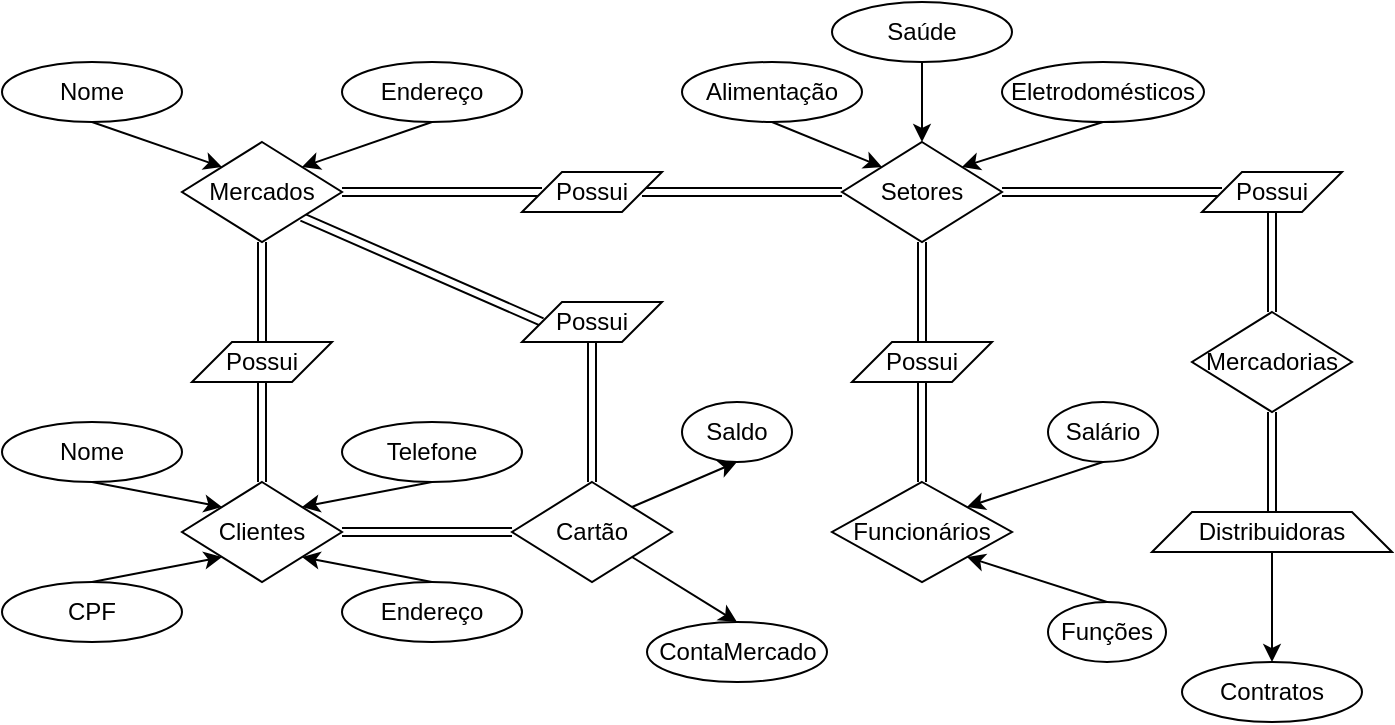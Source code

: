 <mxfile version="20.7.2" type="device"><diagram id="OBVZS8uOlhTUZVRRioIj" name="Página-1"><mxGraphModel dx="1050" dy="602" grid="1" gridSize="10" guides="1" tooltips="1" connect="1" arrows="1" fold="1" page="1" pageScale="1" pageWidth="827" pageHeight="1169" math="0" shadow="0"><root><mxCell id="0"/><mxCell id="1" parent="0"/><mxCell id="hejLthbO8YUdkkfPkg1E-10" style="edgeStyle=none;shape=link;rounded=0;orthogonalLoop=1;jettySize=auto;html=1;exitX=1;exitY=0.5;exitDx=0;exitDy=0;entryX=0;entryY=0.5;entryDx=0;entryDy=0;" edge="1" parent="1" source="hejLthbO8YUdkkfPkg1E-1" target="hejLthbO8YUdkkfPkg1E-9"><mxGeometry relative="1" as="geometry"/></mxCell><mxCell id="hejLthbO8YUdkkfPkg1E-35" style="edgeStyle=none;shape=link;rounded=0;orthogonalLoop=1;jettySize=auto;html=1;exitX=0.5;exitY=1;exitDx=0;exitDy=0;entryX=0.5;entryY=0;entryDx=0;entryDy=0;" edge="1" parent="1" source="hejLthbO8YUdkkfPkg1E-1" target="hejLthbO8YUdkkfPkg1E-23"><mxGeometry relative="1" as="geometry"/></mxCell><mxCell id="hejLthbO8YUdkkfPkg1E-41" style="edgeStyle=none;shape=link;rounded=0;orthogonalLoop=1;jettySize=auto;html=1;exitX=1;exitY=1;exitDx=0;exitDy=0;entryX=0;entryY=0.5;entryDx=0;entryDy=0;" edge="1" parent="1" source="hejLthbO8YUdkkfPkg1E-1" target="hejLthbO8YUdkkfPkg1E-40"><mxGeometry relative="1" as="geometry"/></mxCell><mxCell id="hejLthbO8YUdkkfPkg1E-1" value="Mercados" style="rhombus;whiteSpace=wrap;html=1;" vertex="1" parent="1"><mxGeometry x="110" y="80" width="80" height="50" as="geometry"/></mxCell><mxCell id="hejLthbO8YUdkkfPkg1E-8" style="edgeStyle=none;rounded=0;orthogonalLoop=1;jettySize=auto;html=1;exitX=0.5;exitY=1;exitDx=0;exitDy=0;entryX=1;entryY=0;entryDx=0;entryDy=0;" edge="1" parent="1" source="hejLthbO8YUdkkfPkg1E-2" target="hejLthbO8YUdkkfPkg1E-1"><mxGeometry relative="1" as="geometry"/></mxCell><mxCell id="hejLthbO8YUdkkfPkg1E-2" value="Endereço" style="ellipse;whiteSpace=wrap;html=1;" vertex="1" parent="1"><mxGeometry x="190" y="40" width="90" height="30" as="geometry"/></mxCell><mxCell id="hejLthbO8YUdkkfPkg1E-7" style="edgeStyle=none;rounded=0;orthogonalLoop=1;jettySize=auto;html=1;exitX=0.5;exitY=1;exitDx=0;exitDy=0;entryX=0;entryY=0;entryDx=0;entryDy=0;" edge="1" parent="1" source="hejLthbO8YUdkkfPkg1E-4" target="hejLthbO8YUdkkfPkg1E-1"><mxGeometry relative="1" as="geometry"/></mxCell><mxCell id="hejLthbO8YUdkkfPkg1E-4" value="Nome" style="ellipse;whiteSpace=wrap;html=1;" vertex="1" parent="1"><mxGeometry x="20" y="40" width="90" height="30" as="geometry"/></mxCell><mxCell id="hejLthbO8YUdkkfPkg1E-12" style="edgeStyle=none;shape=link;rounded=0;orthogonalLoop=1;jettySize=auto;html=1;exitX=1;exitY=0.5;exitDx=0;exitDy=0;" edge="1" parent="1" source="hejLthbO8YUdkkfPkg1E-9"><mxGeometry relative="1" as="geometry"><mxPoint x="440" y="105" as="targetPoint"/></mxGeometry></mxCell><mxCell id="hejLthbO8YUdkkfPkg1E-9" value="Possui" style="shape=parallelogram;perimeter=parallelogramPerimeter;whiteSpace=wrap;html=1;fixedSize=1;" vertex="1" parent="1"><mxGeometry x="280" y="95" width="70" height="20" as="geometry"/></mxCell><mxCell id="hejLthbO8YUdkkfPkg1E-38" style="edgeStyle=none;shape=link;rounded=0;orthogonalLoop=1;jettySize=auto;html=1;exitX=0.5;exitY=1;exitDx=0;exitDy=0;entryX=0.5;entryY=0;entryDx=0;entryDy=0;" edge="1" parent="1" source="hejLthbO8YUdkkfPkg1E-14" target="hejLthbO8YUdkkfPkg1E-24"><mxGeometry relative="1" as="geometry"/></mxCell><mxCell id="hejLthbO8YUdkkfPkg1E-51" style="edgeStyle=none;shape=link;rounded=0;orthogonalLoop=1;jettySize=auto;html=1;exitX=1;exitY=0.5;exitDx=0;exitDy=0;entryX=0;entryY=0.5;entryDx=0;entryDy=0;" edge="1" parent="1" source="hejLthbO8YUdkkfPkg1E-14" target="hejLthbO8YUdkkfPkg1E-50"><mxGeometry relative="1" as="geometry"/></mxCell><mxCell id="hejLthbO8YUdkkfPkg1E-14" value="Setores" style="rhombus;whiteSpace=wrap;html=1;" vertex="1" parent="1"><mxGeometry x="440" y="80" width="80" height="50" as="geometry"/></mxCell><mxCell id="hejLthbO8YUdkkfPkg1E-20" style="edgeStyle=none;rounded=0;orthogonalLoop=1;jettySize=auto;html=1;exitX=0.5;exitY=1;exitDx=0;exitDy=0;entryX=0;entryY=0;entryDx=0;entryDy=0;" edge="1" parent="1" source="hejLthbO8YUdkkfPkg1E-16" target="hejLthbO8YUdkkfPkg1E-14"><mxGeometry relative="1" as="geometry"/></mxCell><mxCell id="hejLthbO8YUdkkfPkg1E-16" value="Alimentação" style="ellipse;whiteSpace=wrap;html=1;" vertex="1" parent="1"><mxGeometry x="360" y="40" width="90" height="30" as="geometry"/></mxCell><mxCell id="hejLthbO8YUdkkfPkg1E-22" style="edgeStyle=none;rounded=0;orthogonalLoop=1;jettySize=auto;html=1;exitX=0.5;exitY=1;exitDx=0;exitDy=0;entryX=1;entryY=0;entryDx=0;entryDy=0;" edge="1" parent="1" source="hejLthbO8YUdkkfPkg1E-17" target="hejLthbO8YUdkkfPkg1E-14"><mxGeometry relative="1" as="geometry"/></mxCell><mxCell id="hejLthbO8YUdkkfPkg1E-17" value="Eletrodomésticos" style="ellipse;whiteSpace=wrap;html=1;" vertex="1" parent="1"><mxGeometry x="520" y="40" width="101" height="30" as="geometry"/></mxCell><mxCell id="hejLthbO8YUdkkfPkg1E-21" style="edgeStyle=none;rounded=0;orthogonalLoop=1;jettySize=auto;html=1;exitX=0.5;exitY=1;exitDx=0;exitDy=0;entryX=0.5;entryY=0;entryDx=0;entryDy=0;" edge="1" parent="1" source="hejLthbO8YUdkkfPkg1E-18" target="hejLthbO8YUdkkfPkg1E-14"><mxGeometry relative="1" as="geometry"/></mxCell><mxCell id="hejLthbO8YUdkkfPkg1E-18" value="Saúde" style="ellipse;whiteSpace=wrap;html=1;" vertex="1" parent="1"><mxGeometry x="435" y="10" width="90" height="30" as="geometry"/></mxCell><mxCell id="hejLthbO8YUdkkfPkg1E-23" value="Possui" style="shape=parallelogram;perimeter=parallelogramPerimeter;whiteSpace=wrap;html=1;fixedSize=1;" vertex="1" parent="1"><mxGeometry x="115" y="180" width="70" height="20" as="geometry"/></mxCell><mxCell id="hejLthbO8YUdkkfPkg1E-39" style="edgeStyle=none;shape=link;rounded=0;orthogonalLoop=1;jettySize=auto;html=1;exitX=0.5;exitY=1;exitDx=0;exitDy=0;entryX=0.5;entryY=0;entryDx=0;entryDy=0;" edge="1" parent="1" source="hejLthbO8YUdkkfPkg1E-24" target="hejLthbO8YUdkkfPkg1E-25"><mxGeometry relative="1" as="geometry"/></mxCell><mxCell id="hejLthbO8YUdkkfPkg1E-24" value="Possui" style="shape=parallelogram;perimeter=parallelogramPerimeter;whiteSpace=wrap;html=1;fixedSize=1;" vertex="1" parent="1"><mxGeometry x="445" y="180" width="70" height="20" as="geometry"/></mxCell><mxCell id="hejLthbO8YUdkkfPkg1E-25" value="Funcionários" style="rhombus;whiteSpace=wrap;html=1;" vertex="1" parent="1"><mxGeometry x="435" y="250" width="90" height="50" as="geometry"/></mxCell><mxCell id="hejLthbO8YUdkkfPkg1E-36" style="edgeStyle=none;shape=link;rounded=0;orthogonalLoop=1;jettySize=auto;html=1;exitX=0.5;exitY=0;exitDx=0;exitDy=0;entryX=0.5;entryY=1;entryDx=0;entryDy=0;" edge="1" parent="1" source="hejLthbO8YUdkkfPkg1E-26" target="hejLthbO8YUdkkfPkg1E-23"><mxGeometry relative="1" as="geometry"/></mxCell><mxCell id="hejLthbO8YUdkkfPkg1E-26" value="Clientes" style="rhombus;whiteSpace=wrap;html=1;" vertex="1" parent="1"><mxGeometry x="110" y="250" width="80" height="50" as="geometry"/></mxCell><mxCell id="hejLthbO8YUdkkfPkg1E-29" style="edgeStyle=none;rounded=0;orthogonalLoop=1;jettySize=auto;html=1;exitX=0.5;exitY=1;exitDx=0;exitDy=0;entryX=0;entryY=0;entryDx=0;entryDy=0;" edge="1" parent="1" source="hejLthbO8YUdkkfPkg1E-27" target="hejLthbO8YUdkkfPkg1E-26"><mxGeometry relative="1" as="geometry"/></mxCell><mxCell id="hejLthbO8YUdkkfPkg1E-27" value="Nome" style="ellipse;whiteSpace=wrap;html=1;" vertex="1" parent="1"><mxGeometry x="20" y="220" width="90" height="30" as="geometry"/></mxCell><mxCell id="hejLthbO8YUdkkfPkg1E-30" style="edgeStyle=none;rounded=0;orthogonalLoop=1;jettySize=auto;html=1;exitX=0.5;exitY=1;exitDx=0;exitDy=0;entryX=1;entryY=0;entryDx=0;entryDy=0;" edge="1" parent="1" source="hejLthbO8YUdkkfPkg1E-28" target="hejLthbO8YUdkkfPkg1E-26"><mxGeometry relative="1" as="geometry"/></mxCell><mxCell id="hejLthbO8YUdkkfPkg1E-28" value="Telefone" style="ellipse;whiteSpace=wrap;html=1;" vertex="1" parent="1"><mxGeometry x="190" y="220" width="90" height="30" as="geometry"/></mxCell><mxCell id="hejLthbO8YUdkkfPkg1E-33" style="edgeStyle=none;rounded=0;orthogonalLoop=1;jettySize=auto;html=1;exitX=0.5;exitY=0;exitDx=0;exitDy=0;entryX=0;entryY=1;entryDx=0;entryDy=0;" edge="1" parent="1" source="hejLthbO8YUdkkfPkg1E-31" target="hejLthbO8YUdkkfPkg1E-26"><mxGeometry relative="1" as="geometry"/></mxCell><mxCell id="hejLthbO8YUdkkfPkg1E-31" value="CPF" style="ellipse;whiteSpace=wrap;html=1;" vertex="1" parent="1"><mxGeometry x="20" y="300" width="90" height="30" as="geometry"/></mxCell><mxCell id="hejLthbO8YUdkkfPkg1E-34" style="edgeStyle=none;rounded=0;orthogonalLoop=1;jettySize=auto;html=1;exitX=0.5;exitY=0;exitDx=0;exitDy=0;entryX=1;entryY=1;entryDx=0;entryDy=0;" edge="1" parent="1" source="hejLthbO8YUdkkfPkg1E-32" target="hejLthbO8YUdkkfPkg1E-26"><mxGeometry relative="1" as="geometry"/></mxCell><mxCell id="hejLthbO8YUdkkfPkg1E-32" value="Endereço" style="ellipse;whiteSpace=wrap;html=1;" vertex="1" parent="1"><mxGeometry x="190" y="300" width="90" height="30" as="geometry"/></mxCell><mxCell id="hejLthbO8YUdkkfPkg1E-43" style="edgeStyle=none;shape=link;rounded=0;orthogonalLoop=1;jettySize=auto;html=1;exitX=0.5;exitY=1;exitDx=0;exitDy=0;entryX=0.5;entryY=0;entryDx=0;entryDy=0;" edge="1" parent="1" source="hejLthbO8YUdkkfPkg1E-40" target="hejLthbO8YUdkkfPkg1E-42"><mxGeometry relative="1" as="geometry"/></mxCell><mxCell id="hejLthbO8YUdkkfPkg1E-40" value="Possui" style="shape=parallelogram;perimeter=parallelogramPerimeter;whiteSpace=wrap;html=1;fixedSize=1;" vertex="1" parent="1"><mxGeometry x="280" y="160" width="70" height="20" as="geometry"/></mxCell><mxCell id="hejLthbO8YUdkkfPkg1E-44" style="edgeStyle=none;shape=link;rounded=0;orthogonalLoop=1;jettySize=auto;html=1;exitX=0;exitY=0.5;exitDx=0;exitDy=0;" edge="1" parent="1" source="hejLthbO8YUdkkfPkg1E-42" target="hejLthbO8YUdkkfPkg1E-26"><mxGeometry relative="1" as="geometry"/></mxCell><mxCell id="hejLthbO8YUdkkfPkg1E-48" style="edgeStyle=none;rounded=0;orthogonalLoop=1;jettySize=auto;html=1;exitX=1;exitY=1;exitDx=0;exitDy=0;entryX=0.5;entryY=0;entryDx=0;entryDy=0;" edge="1" parent="1" source="hejLthbO8YUdkkfPkg1E-42" target="hejLthbO8YUdkkfPkg1E-46"><mxGeometry relative="1" as="geometry"/></mxCell><mxCell id="hejLthbO8YUdkkfPkg1E-49" style="edgeStyle=none;rounded=0;orthogonalLoop=1;jettySize=auto;html=1;exitX=1;exitY=0;exitDx=0;exitDy=0;entryX=0.5;entryY=1;entryDx=0;entryDy=0;" edge="1" parent="1" source="hejLthbO8YUdkkfPkg1E-42" target="hejLthbO8YUdkkfPkg1E-45"><mxGeometry relative="1" as="geometry"/></mxCell><mxCell id="hejLthbO8YUdkkfPkg1E-42" value="Cartão" style="rhombus;whiteSpace=wrap;html=1;" vertex="1" parent="1"><mxGeometry x="275" y="250" width="80" height="50" as="geometry"/></mxCell><mxCell id="hejLthbO8YUdkkfPkg1E-45" value="Saldo" style="ellipse;whiteSpace=wrap;html=1;" vertex="1" parent="1"><mxGeometry x="360" y="210" width="55" height="30" as="geometry"/></mxCell><mxCell id="hejLthbO8YUdkkfPkg1E-46" value="ContaMercado" style="ellipse;whiteSpace=wrap;html=1;" vertex="1" parent="1"><mxGeometry x="342.5" y="320" width="90" height="30" as="geometry"/></mxCell><mxCell id="hejLthbO8YUdkkfPkg1E-50" value="Possui" style="shape=parallelogram;perimeter=parallelogramPerimeter;whiteSpace=wrap;html=1;fixedSize=1;" vertex="1" parent="1"><mxGeometry x="620" y="95" width="70" height="20" as="geometry"/></mxCell><mxCell id="hejLthbO8YUdkkfPkg1E-53" style="edgeStyle=none;shape=link;rounded=0;orthogonalLoop=1;jettySize=auto;html=1;exitX=0.5;exitY=0;exitDx=0;exitDy=0;entryX=0.5;entryY=1;entryDx=0;entryDy=0;" edge="1" parent="1" source="hejLthbO8YUdkkfPkg1E-52" target="hejLthbO8YUdkkfPkg1E-50"><mxGeometry relative="1" as="geometry"/></mxCell><mxCell id="hejLthbO8YUdkkfPkg1E-55" style="edgeStyle=none;shape=link;rounded=0;orthogonalLoop=1;jettySize=auto;html=1;exitX=0.5;exitY=1;exitDx=0;exitDy=0;entryX=0.5;entryY=0;entryDx=0;entryDy=0;" edge="1" parent="1" source="hejLthbO8YUdkkfPkg1E-52" target="hejLthbO8YUdkkfPkg1E-54"><mxGeometry relative="1" as="geometry"/></mxCell><mxCell id="hejLthbO8YUdkkfPkg1E-52" value="Mercadorias" style="rhombus;whiteSpace=wrap;html=1;" vertex="1" parent="1"><mxGeometry x="615" y="165" width="80" height="50" as="geometry"/></mxCell><mxCell id="hejLthbO8YUdkkfPkg1E-62" style="edgeStyle=none;rounded=0;orthogonalLoop=1;jettySize=auto;html=1;exitX=0.5;exitY=1;exitDx=0;exitDy=0;" edge="1" parent="1" source="hejLthbO8YUdkkfPkg1E-54" target="hejLthbO8YUdkkfPkg1E-61"><mxGeometry relative="1" as="geometry"/></mxCell><mxCell id="hejLthbO8YUdkkfPkg1E-54" value="Distribuidoras" style="shape=trapezoid;perimeter=trapezoidPerimeter;whiteSpace=wrap;html=1;fixedSize=1;" vertex="1" parent="1"><mxGeometry x="595" y="265" width="120" height="20" as="geometry"/></mxCell><mxCell id="hejLthbO8YUdkkfPkg1E-59" style="edgeStyle=none;rounded=0;orthogonalLoop=1;jettySize=auto;html=1;exitX=0.5;exitY=1;exitDx=0;exitDy=0;entryX=1;entryY=0;entryDx=0;entryDy=0;" edge="1" parent="1" source="hejLthbO8YUdkkfPkg1E-56" target="hejLthbO8YUdkkfPkg1E-25"><mxGeometry relative="1" as="geometry"/></mxCell><mxCell id="hejLthbO8YUdkkfPkg1E-56" value="Salário" style="ellipse;whiteSpace=wrap;html=1;" vertex="1" parent="1"><mxGeometry x="543" y="210" width="55" height="30" as="geometry"/></mxCell><mxCell id="hejLthbO8YUdkkfPkg1E-60" style="edgeStyle=none;rounded=0;orthogonalLoop=1;jettySize=auto;html=1;exitX=0.5;exitY=0;exitDx=0;exitDy=0;entryX=1;entryY=1;entryDx=0;entryDy=0;" edge="1" parent="1" source="hejLthbO8YUdkkfPkg1E-57" target="hejLthbO8YUdkkfPkg1E-25"><mxGeometry relative="1" as="geometry"/></mxCell><mxCell id="hejLthbO8YUdkkfPkg1E-57" value="Funções" style="ellipse;whiteSpace=wrap;html=1;" vertex="1" parent="1"><mxGeometry x="543" y="310" width="59" height="30" as="geometry"/></mxCell><mxCell id="hejLthbO8YUdkkfPkg1E-61" value="Contratos" style="ellipse;whiteSpace=wrap;html=1;" vertex="1" parent="1"><mxGeometry x="610" y="340" width="90" height="30" as="geometry"/></mxCell></root></mxGraphModel></diagram></mxfile>